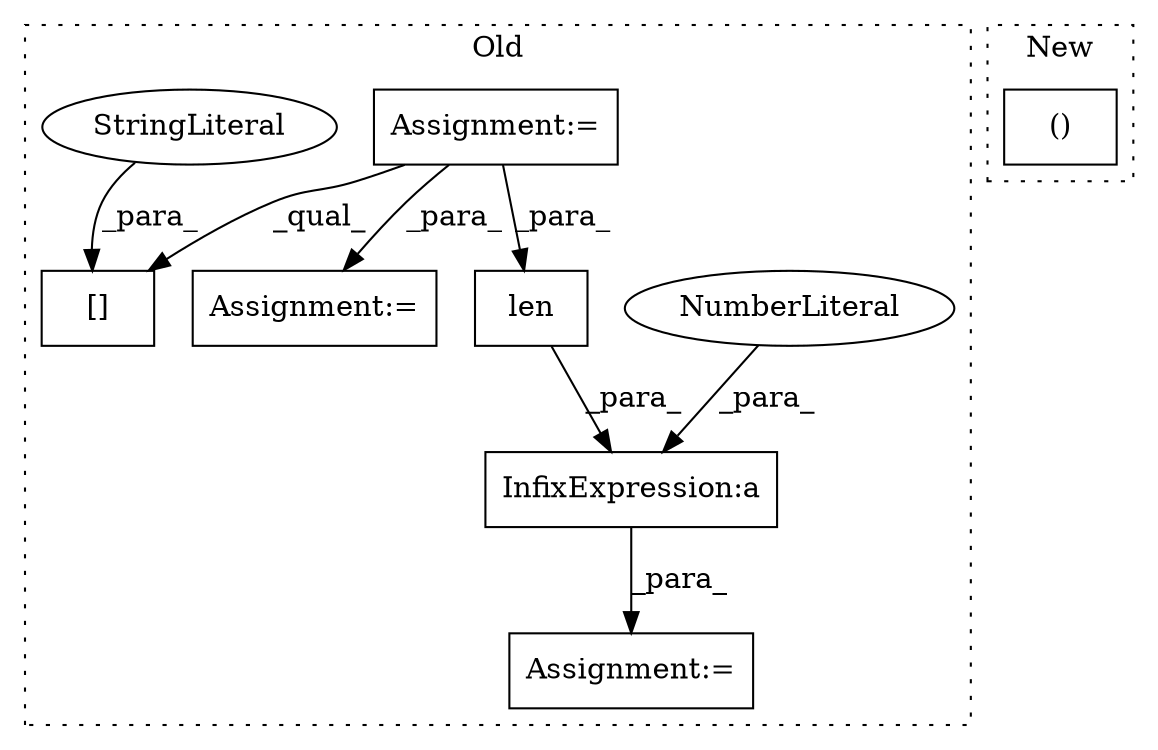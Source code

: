 digraph G {
subgraph cluster0 {
1 [label="len" a="32" s="1575,1587" l="4,1" shape="box"];
3 [label="InfixExpression:a" a="27" s="1572" l="3" shape="box"];
4 [label="NumberLiteral" a="34" s="1568" l="4" shape="ellipse"];
5 [label="Assignment:=" a="7" s="1379" l="1" shape="box"];
6 [label="[]" a="2" s="1614,1648" l="9,1" shape="box"];
7 [label="StringLiteral" a="45" s="1623" l="25" shape="ellipse"];
8 [label="Assignment:=" a="7" s="1609" l="1" shape="box"];
9 [label="Assignment:=" a="7" s="1563" l="1" shape="box"];
label = "Old";
style="dotted";
}
subgraph cluster1 {
2 [label="()" a="106" s="1103" l="15" shape="box"];
label = "New";
style="dotted";
}
1 -> 3 [label="_para_"];
3 -> 9 [label="_para_"];
4 -> 3 [label="_para_"];
5 -> 6 [label="_qual_"];
5 -> 8 [label="_para_"];
5 -> 1 [label="_para_"];
7 -> 6 [label="_para_"];
}
